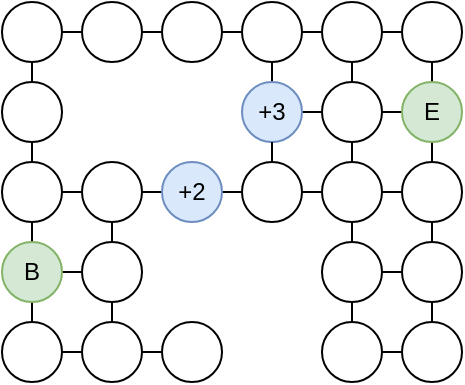 <mxfile version="24.9.1">
  <diagram name="Page-1" id="T8_Pfgg00Lvm1iwahL-D">
    <mxGraphModel dx="1434" dy="761" grid="1" gridSize="10" guides="1" tooltips="1" connect="1" arrows="1" fold="1" page="1" pageScale="1" pageWidth="850" pageHeight="1100" background="none" math="0" shadow="0">
      <root>
        <mxCell id="0" />
        <mxCell id="1" parent="0" />
        <mxCell id="zwHaXnJJu50ZExK3UD_E-3" style="edgeStyle=orthogonalEdgeStyle;rounded=0;orthogonalLoop=1;jettySize=auto;html=1;exitX=1;exitY=0.5;exitDx=0;exitDy=0;entryX=0;entryY=0.5;entryDx=0;entryDy=0;endArrow=none;endFill=0;" parent="1" source="qssM28EAout3t3XQj-o4-5" target="qssM28EAout3t3XQj-o4-8" edge="1">
          <mxGeometry relative="1" as="geometry" />
        </mxCell>
        <mxCell id="qssM28EAout3t3XQj-o4-5" value="" style="ellipse;whiteSpace=wrap;html=1;aspect=fixed;labelBackgroundColor=none;rounded=0;" parent="1" vertex="1">
          <mxGeometry x="280" y="240" width="30" height="30" as="geometry" />
        </mxCell>
        <mxCell id="zwHaXnJJu50ZExK3UD_E-4" style="edgeStyle=orthogonalEdgeStyle;rounded=0;orthogonalLoop=1;jettySize=auto;html=1;exitX=1;exitY=0.5;exitDx=0;exitDy=0;entryX=0;entryY=0.5;entryDx=0;entryDy=0;endArrow=none;endFill=0;" parent="1" source="qssM28EAout3t3XQj-o4-8" target="qssM28EAout3t3XQj-o4-9" edge="1">
          <mxGeometry relative="1" as="geometry" />
        </mxCell>
        <mxCell id="qssM28EAout3t3XQj-o4-8" value="" style="ellipse;whiteSpace=wrap;html=1;aspect=fixed;labelBackgroundColor=none;rounded=0;" parent="1" vertex="1">
          <mxGeometry x="320" y="240" width="30" height="30" as="geometry" />
        </mxCell>
        <mxCell id="zwHaXnJJu50ZExK3UD_E-5" style="edgeStyle=orthogonalEdgeStyle;rounded=0;orthogonalLoop=1;jettySize=auto;html=1;exitX=1;exitY=0.5;exitDx=0;exitDy=0;entryX=0;entryY=0.5;entryDx=0;entryDy=0;endArrow=none;endFill=0;" parent="1" source="qssM28EAout3t3XQj-o4-9" target="qssM28EAout3t3XQj-o4-24" edge="1">
          <mxGeometry relative="1" as="geometry" />
        </mxCell>
        <mxCell id="qssM28EAout3t3XQj-o4-9" value="" style="ellipse;whiteSpace=wrap;html=1;aspect=fixed;labelBackgroundColor=none;rounded=0;" parent="1" vertex="1">
          <mxGeometry x="360" y="240" width="30" height="30" as="geometry" />
        </mxCell>
        <mxCell id="zwHaXnJJu50ZExK3UD_E-18" style="edgeStyle=orthogonalEdgeStyle;rounded=0;orthogonalLoop=1;jettySize=auto;html=1;exitX=0.5;exitY=0;exitDx=0;exitDy=0;entryX=0.5;entryY=1;entryDx=0;entryDy=0;endArrow=none;endFill=0;" parent="1" source="qssM28EAout3t3XQj-o4-15" target="qssM28EAout3t3XQj-o4-5" edge="1">
          <mxGeometry relative="1" as="geometry" />
        </mxCell>
        <mxCell id="zwHaXnJJu50ZExK3UD_E-19" style="edgeStyle=orthogonalEdgeStyle;rounded=0;orthogonalLoop=1;jettySize=auto;html=1;exitX=0.5;exitY=1;exitDx=0;exitDy=0;entryX=0.5;entryY=0;entryDx=0;entryDy=0;endArrow=none;endFill=0;" parent="1" source="qssM28EAout3t3XQj-o4-15" target="qssM28EAout3t3XQj-o4-17" edge="1">
          <mxGeometry relative="1" as="geometry" />
        </mxCell>
        <mxCell id="qssM28EAout3t3XQj-o4-15" value="" style="ellipse;whiteSpace=wrap;html=1;aspect=fixed;labelBackgroundColor=none;rounded=0;" parent="1" vertex="1">
          <mxGeometry x="280" y="280" width="30" height="30" as="geometry" />
        </mxCell>
        <mxCell id="zwHaXnJJu50ZExK3UD_E-20" style="edgeStyle=orthogonalEdgeStyle;rounded=0;orthogonalLoop=1;jettySize=auto;html=1;exitX=1;exitY=0.5;exitDx=0;exitDy=0;entryX=0;entryY=0.5;entryDx=0;entryDy=0;endArrow=none;endFill=0;" parent="1" source="qssM28EAout3t3XQj-o4-17" target="qssM28EAout3t3XQj-o4-20" edge="1">
          <mxGeometry relative="1" as="geometry" />
        </mxCell>
        <mxCell id="qssM28EAout3t3XQj-o4-17" value="" style="ellipse;whiteSpace=wrap;html=1;aspect=fixed;labelBackgroundColor=none;rounded=0;" parent="1" vertex="1">
          <mxGeometry x="280" y="320" width="30" height="30" as="geometry" />
        </mxCell>
        <mxCell id="zwHaXnJJu50ZExK3UD_E-36" style="edgeStyle=orthogonalEdgeStyle;rounded=0;orthogonalLoop=1;jettySize=auto;html=1;exitX=0.5;exitY=1;exitDx=0;exitDy=0;entryX=0.5;entryY=0;entryDx=0;entryDy=0;endArrow=none;endFill=0;" parent="1" source="qssM28EAout3t3XQj-o4-20" target="qssM28EAout3t3XQj-o4-50" edge="1">
          <mxGeometry relative="1" as="geometry" />
        </mxCell>
        <mxCell id="qssM28EAout3t3XQj-o4-20" value="" style="ellipse;whiteSpace=wrap;html=1;aspect=fixed;labelBackgroundColor=none;rounded=0;" parent="1" vertex="1">
          <mxGeometry x="320" y="320" width="30" height="30" as="geometry" />
        </mxCell>
        <mxCell id="zwHaXnJJu50ZExK3UD_E-23" style="edgeStyle=orthogonalEdgeStyle;rounded=0;orthogonalLoop=1;jettySize=auto;html=1;exitX=0;exitY=0.5;exitDx=0;exitDy=0;entryX=1;entryY=0.5;entryDx=0;entryDy=0;endArrow=none;endFill=0;" parent="1" source="qssM28EAout3t3XQj-o4-21" target="qssM28EAout3t3XQj-o4-20" edge="1">
          <mxGeometry relative="1" as="geometry" />
        </mxCell>
        <mxCell id="zwHaXnJJu50ZExK3UD_E-24" style="edgeStyle=orthogonalEdgeStyle;rounded=0;orthogonalLoop=1;jettySize=auto;html=1;exitX=1;exitY=0.5;exitDx=0;exitDy=0;entryX=0;entryY=0.5;entryDx=0;entryDy=0;endArrow=none;endFill=0;" parent="1" source="qssM28EAout3t3XQj-o4-21" target="qssM28EAout3t3XQj-o4-32" edge="1">
          <mxGeometry relative="1" as="geometry" />
        </mxCell>
        <mxCell id="qssM28EAout3t3XQj-o4-21" value="+2" style="ellipse;whiteSpace=wrap;html=1;aspect=fixed;labelBackgroundColor=none;rounded=0;fillColor=#dae8fc;strokeColor=#6c8ebf;" parent="1" vertex="1">
          <mxGeometry x="360" y="320" width="30" height="30" as="geometry" />
        </mxCell>
        <mxCell id="zwHaXnJJu50ZExK3UD_E-6" style="edgeStyle=orthogonalEdgeStyle;rounded=0;orthogonalLoop=1;jettySize=auto;html=1;exitX=1;exitY=0.5;exitDx=0;exitDy=0;entryX=0;entryY=0.5;entryDx=0;entryDy=0;endArrow=none;endFill=0;" parent="1" source="qssM28EAout3t3XQj-o4-24" target="qssM28EAout3t3XQj-o4-25" edge="1">
          <mxGeometry relative="1" as="geometry" />
        </mxCell>
        <mxCell id="qssM28EAout3t3XQj-o4-24" value="" style="ellipse;whiteSpace=wrap;html=1;aspect=fixed;labelBackgroundColor=none;rounded=0;" parent="1" vertex="1">
          <mxGeometry x="400" y="240" width="30" height="30" as="geometry" />
        </mxCell>
        <mxCell id="zwHaXnJJu50ZExK3UD_E-7" style="edgeStyle=orthogonalEdgeStyle;rounded=0;orthogonalLoop=1;jettySize=auto;html=1;exitX=1;exitY=0.5;exitDx=0;exitDy=0;entryX=0;entryY=0.5;entryDx=0;entryDy=0;endArrow=none;endFill=0;" parent="1" source="qssM28EAout3t3XQj-o4-25" target="qssM28EAout3t3XQj-o4-28" edge="1">
          <mxGeometry relative="1" as="geometry" />
        </mxCell>
        <mxCell id="qssM28EAout3t3XQj-o4-25" value="" style="ellipse;whiteSpace=wrap;html=1;aspect=fixed;labelBackgroundColor=none;rounded=0;" parent="1" vertex="1">
          <mxGeometry x="440" y="240" width="30" height="30" as="geometry" />
        </mxCell>
        <mxCell id="zwHaXnJJu50ZExK3UD_E-8" style="edgeStyle=orthogonalEdgeStyle;rounded=0;orthogonalLoop=1;jettySize=auto;html=1;exitX=0.5;exitY=1;exitDx=0;exitDy=0;entryX=0.5;entryY=0;entryDx=0;entryDy=0;endArrow=none;endFill=0;" parent="1" source="qssM28EAout3t3XQj-o4-28" target="qssM28EAout3t3XQj-o4-34" edge="1">
          <mxGeometry relative="1" as="geometry" />
        </mxCell>
        <mxCell id="qssM28EAout3t3XQj-o4-28" value="" style="ellipse;whiteSpace=wrap;html=1;aspect=fixed;labelBackgroundColor=none;rounded=0;" parent="1" vertex="1">
          <mxGeometry x="480" y="240" width="30" height="30" as="geometry" />
        </mxCell>
        <mxCell id="zwHaXnJJu50ZExK3UD_E-10" style="edgeStyle=orthogonalEdgeStyle;rounded=0;orthogonalLoop=1;jettySize=auto;html=1;exitX=0.5;exitY=0;exitDx=0;exitDy=0;entryX=0.5;entryY=1;entryDx=0;entryDy=0;endArrow=none;endFill=0;" parent="1" source="qssM28EAout3t3XQj-o4-30" target="qssM28EAout3t3XQj-o4-24" edge="1">
          <mxGeometry relative="1" as="geometry" />
        </mxCell>
        <mxCell id="zwHaXnJJu50ZExK3UD_E-11" style="edgeStyle=orthogonalEdgeStyle;rounded=0;orthogonalLoop=1;jettySize=auto;html=1;exitX=1;exitY=0.5;exitDx=0;exitDy=0;entryX=0;entryY=0.5;entryDx=0;entryDy=0;endArrow=none;endFill=0;" parent="1" source="qssM28EAout3t3XQj-o4-30" target="qssM28EAout3t3XQj-o4-31" edge="1">
          <mxGeometry relative="1" as="geometry" />
        </mxCell>
        <mxCell id="qssM28EAout3t3XQj-o4-30" value="+3" style="ellipse;whiteSpace=wrap;html=1;aspect=fixed;labelBackgroundColor=none;rounded=0;fillColor=#dae8fc;strokeColor=#6c8ebf;" parent="1" vertex="1">
          <mxGeometry x="400" y="280" width="30" height="30" as="geometry" />
        </mxCell>
        <mxCell id="zwHaXnJJu50ZExK3UD_E-9" style="edgeStyle=orthogonalEdgeStyle;rounded=0;orthogonalLoop=1;jettySize=auto;html=1;exitX=0.5;exitY=0;exitDx=0;exitDy=0;entryX=0.5;entryY=1;entryDx=0;entryDy=0;endArrow=none;endFill=0;" parent="1" source="qssM28EAout3t3XQj-o4-31" target="qssM28EAout3t3XQj-o4-25" edge="1">
          <mxGeometry relative="1" as="geometry" />
        </mxCell>
        <mxCell id="zwHaXnJJu50ZExK3UD_E-12" style="edgeStyle=orthogonalEdgeStyle;rounded=0;orthogonalLoop=1;jettySize=auto;html=1;exitX=1;exitY=0.5;exitDx=0;exitDy=0;entryX=0;entryY=0.5;entryDx=0;entryDy=0;endArrow=none;endFill=0;" parent="1" source="qssM28EAout3t3XQj-o4-31" target="qssM28EAout3t3XQj-o4-34" edge="1">
          <mxGeometry relative="1" as="geometry" />
        </mxCell>
        <mxCell id="zwHaXnJJu50ZExK3UD_E-26" style="edgeStyle=orthogonalEdgeStyle;rounded=0;orthogonalLoop=1;jettySize=auto;html=1;exitX=0.5;exitY=1;exitDx=0;exitDy=0;entryX=0.5;entryY=0;entryDx=0;entryDy=0;endArrow=none;endFill=0;" parent="1" source="qssM28EAout3t3XQj-o4-31" target="qssM28EAout3t3XQj-o4-33" edge="1">
          <mxGeometry relative="1" as="geometry" />
        </mxCell>
        <mxCell id="qssM28EAout3t3XQj-o4-31" value="" style="ellipse;whiteSpace=wrap;html=1;aspect=fixed;labelBackgroundColor=none;rounded=0;" parent="1" vertex="1">
          <mxGeometry x="440" y="280" width="30" height="30" as="geometry" />
        </mxCell>
        <mxCell id="zwHaXnJJu50ZExK3UD_E-25" style="edgeStyle=orthogonalEdgeStyle;rounded=0;orthogonalLoop=1;jettySize=auto;html=1;exitX=0.5;exitY=0;exitDx=0;exitDy=0;entryX=0.5;entryY=1;entryDx=0;entryDy=0;endArrow=none;endFill=0;" parent="1" source="qssM28EAout3t3XQj-o4-32" target="qssM28EAout3t3XQj-o4-30" edge="1">
          <mxGeometry relative="1" as="geometry" />
        </mxCell>
        <mxCell id="qssM28EAout3t3XQj-o4-32" value="" style="ellipse;whiteSpace=wrap;html=1;aspect=fixed;labelBackgroundColor=none;rounded=0;" parent="1" vertex="1">
          <mxGeometry x="400" y="320" width="30" height="30" as="geometry" />
        </mxCell>
        <mxCell id="zwHaXnJJu50ZExK3UD_E-27" style="edgeStyle=orthogonalEdgeStyle;rounded=0;orthogonalLoop=1;jettySize=auto;html=1;exitX=0;exitY=0.5;exitDx=0;exitDy=0;entryX=1;entryY=0.5;entryDx=0;entryDy=0;endArrow=none;endFill=0;" parent="1" source="qssM28EAout3t3XQj-o4-33" target="qssM28EAout3t3XQj-o4-32" edge="1">
          <mxGeometry relative="1" as="geometry" />
        </mxCell>
        <mxCell id="zwHaXnJJu50ZExK3UD_E-28" style="edgeStyle=orthogonalEdgeStyle;rounded=0;orthogonalLoop=1;jettySize=auto;html=1;exitX=1;exitY=0.5;exitDx=0;exitDy=0;entryX=0;entryY=0.5;entryDx=0;entryDy=0;endArrow=none;endFill=0;" parent="1" source="qssM28EAout3t3XQj-o4-33" target="qssM28EAout3t3XQj-o4-36" edge="1">
          <mxGeometry relative="1" as="geometry" />
        </mxCell>
        <mxCell id="qssM28EAout3t3XQj-o4-33" value="" style="ellipse;whiteSpace=wrap;html=1;aspect=fixed;labelBackgroundColor=none;rounded=0;" parent="1" vertex="1">
          <mxGeometry x="440" y="320" width="30" height="30" as="geometry" />
        </mxCell>
        <mxCell id="KW0lhoeMPLgfjv_lAW3Y-2" style="edgeStyle=orthogonalEdgeStyle;rounded=0;orthogonalLoop=1;jettySize=auto;html=1;exitX=0.5;exitY=1;exitDx=0;exitDy=0;entryX=0.5;entryY=0;entryDx=0;entryDy=0;endArrow=none;endFill=0;" parent="1" source="qssM28EAout3t3XQj-o4-34" target="qssM28EAout3t3XQj-o4-36" edge="1">
          <mxGeometry relative="1" as="geometry" />
        </mxCell>
        <mxCell id="qssM28EAout3t3XQj-o4-34" value="E" style="ellipse;whiteSpace=wrap;html=1;aspect=fixed;labelBackgroundColor=none;rounded=0;fillColor=#d5e8d4;strokeColor=#82b366;" parent="1" vertex="1">
          <mxGeometry x="480" y="280" width="30" height="30" as="geometry" />
        </mxCell>
        <mxCell id="zwHaXnJJu50ZExK3UD_E-29" style="edgeStyle=orthogonalEdgeStyle;rounded=0;orthogonalLoop=1;jettySize=auto;html=1;exitX=0.5;exitY=1;exitDx=0;exitDy=0;entryX=0.5;entryY=0;entryDx=0;entryDy=0;endArrow=none;endFill=0;" parent="1" source="qssM28EAout3t3XQj-o4-36" target="qssM28EAout3t3XQj-o4-74" edge="1">
          <mxGeometry relative="1" as="geometry" />
        </mxCell>
        <mxCell id="qssM28EAout3t3XQj-o4-36" value="" style="ellipse;whiteSpace=wrap;html=1;aspect=fixed;labelBackgroundColor=none;rounded=0;" parent="1" vertex="1">
          <mxGeometry x="480" y="320" width="30" height="30" as="geometry" />
        </mxCell>
        <mxCell id="zwHaXnJJu50ZExK3UD_E-38" style="edgeStyle=orthogonalEdgeStyle;rounded=0;orthogonalLoop=1;jettySize=auto;html=1;exitX=1;exitY=0.5;exitDx=0;exitDy=0;entryX=0;entryY=0.5;entryDx=0;entryDy=0;endArrow=none;endFill=0;" parent="1" source="qssM28EAout3t3XQj-o4-47" target="qssM28EAout3t3XQj-o4-50" edge="1">
          <mxGeometry relative="1" as="geometry" />
        </mxCell>
        <mxCell id="zwHaXnJJu50ZExK3UD_E-39" style="edgeStyle=orthogonalEdgeStyle;rounded=0;orthogonalLoop=1;jettySize=auto;html=1;exitX=0.5;exitY=0;exitDx=0;exitDy=0;entryX=0.5;entryY=1;entryDx=0;entryDy=0;endArrow=none;endFill=0;" parent="1" source="qssM28EAout3t3XQj-o4-47" target="qssM28EAout3t3XQj-o4-17" edge="1">
          <mxGeometry relative="1" as="geometry" />
        </mxCell>
        <mxCell id="zwHaXnJJu50ZExK3UD_E-40" style="edgeStyle=orthogonalEdgeStyle;rounded=0;orthogonalLoop=1;jettySize=auto;html=1;exitX=0.5;exitY=1;exitDx=0;exitDy=0;entryX=0.5;entryY=0;entryDx=0;entryDy=0;endArrow=none;endFill=0;" parent="1" source="qssM28EAout3t3XQj-o4-47" target="qssM28EAout3t3XQj-o4-49" edge="1">
          <mxGeometry relative="1" as="geometry" />
        </mxCell>
        <mxCell id="qssM28EAout3t3XQj-o4-47" value="B" style="ellipse;whiteSpace=wrap;html=1;aspect=fixed;labelBackgroundColor=none;rounded=0;fillColor=#d5e8d4;strokeColor=#82b366;" parent="1" vertex="1">
          <mxGeometry x="280" y="360" width="30" height="30" as="geometry" />
        </mxCell>
        <mxCell id="zwHaXnJJu50ZExK3UD_E-42" style="edgeStyle=orthogonalEdgeStyle;rounded=0;orthogonalLoop=1;jettySize=auto;html=1;exitX=1;exitY=0.5;exitDx=0;exitDy=0;entryX=0;entryY=0.5;entryDx=0;entryDy=0;endArrow=none;endFill=0;" parent="1" source="qssM28EAout3t3XQj-o4-49" target="qssM28EAout3t3XQj-o4-52" edge="1">
          <mxGeometry relative="1" as="geometry" />
        </mxCell>
        <mxCell id="qssM28EAout3t3XQj-o4-49" value="" style="ellipse;whiteSpace=wrap;html=1;aspect=fixed;labelBackgroundColor=none;rounded=0;" parent="1" vertex="1">
          <mxGeometry x="280" y="400" width="30" height="30" as="geometry" />
        </mxCell>
        <mxCell id="zwHaXnJJu50ZExK3UD_E-41" style="edgeStyle=orthogonalEdgeStyle;rounded=0;orthogonalLoop=1;jettySize=auto;html=1;exitX=0.5;exitY=1;exitDx=0;exitDy=0;entryX=0.5;entryY=0;entryDx=0;entryDy=0;endArrow=none;endFill=0;" parent="1" source="qssM28EAout3t3XQj-o4-50" target="qssM28EAout3t3XQj-o4-52" edge="1">
          <mxGeometry relative="1" as="geometry" />
        </mxCell>
        <mxCell id="qssM28EAout3t3XQj-o4-50" value="" style="ellipse;whiteSpace=wrap;html=1;aspect=fixed;labelBackgroundColor=none;rounded=0;" parent="1" vertex="1">
          <mxGeometry x="320" y="360" width="30" height="30" as="geometry" />
        </mxCell>
        <mxCell id="5ESL9h65KhCelp-KkPGT-2" style="edgeStyle=orthogonalEdgeStyle;rounded=0;orthogonalLoop=1;jettySize=auto;html=1;exitX=1;exitY=0.5;exitDx=0;exitDy=0;entryX=0;entryY=0.5;entryDx=0;entryDy=0;endArrow=none;endFill=0;" parent="1" source="qssM28EAout3t3XQj-o4-52" target="qssM28EAout3t3XQj-o4-69" edge="1">
          <mxGeometry relative="1" as="geometry" />
        </mxCell>
        <mxCell id="qssM28EAout3t3XQj-o4-52" value="" style="ellipse;whiteSpace=wrap;html=1;aspect=fixed;labelBackgroundColor=none;rounded=0;" parent="1" vertex="1">
          <mxGeometry x="320" y="400" width="30" height="30" as="geometry" />
        </mxCell>
        <mxCell id="qssM28EAout3t3XQj-o4-69" value="" style="ellipse;whiteSpace=wrap;html=1;aspect=fixed;labelBackgroundColor=none;rounded=0;" parent="1" vertex="1">
          <mxGeometry x="360" y="400" width="30" height="30" as="geometry" />
        </mxCell>
        <mxCell id="zwHaXnJJu50ZExK3UD_E-31" style="edgeStyle=orthogonalEdgeStyle;rounded=0;orthogonalLoop=1;jettySize=auto;html=1;exitX=0.5;exitY=0;exitDx=0;exitDy=0;entryX=0.5;entryY=1;entryDx=0;entryDy=0;endArrow=none;endFill=0;" parent="1" source="qssM28EAout3t3XQj-o4-71" target="qssM28EAout3t3XQj-o4-33" edge="1">
          <mxGeometry relative="1" as="geometry" />
        </mxCell>
        <mxCell id="qssM28EAout3t3XQj-o4-71" value="" style="ellipse;whiteSpace=wrap;html=1;aspect=fixed;labelBackgroundColor=none;rounded=0;" parent="1" vertex="1">
          <mxGeometry x="440" y="360" width="30" height="30" as="geometry" />
        </mxCell>
        <mxCell id="5ESL9h65KhCelp-KkPGT-5" style="edgeStyle=orthogonalEdgeStyle;rounded=0;orthogonalLoop=1;jettySize=auto;html=1;exitX=0.5;exitY=0;exitDx=0;exitDy=0;entryX=0.5;entryY=1;entryDx=0;entryDy=0;endArrow=none;endFill=0;" parent="1" source="qssM28EAout3t3XQj-o4-73" target="qssM28EAout3t3XQj-o4-71" edge="1">
          <mxGeometry relative="1" as="geometry" />
        </mxCell>
        <mxCell id="KW0lhoeMPLgfjv_lAW3Y-1" style="edgeStyle=orthogonalEdgeStyle;rounded=0;orthogonalLoop=1;jettySize=auto;html=1;exitX=1;exitY=0.5;exitDx=0;exitDy=0;entryX=0;entryY=0.5;entryDx=0;entryDy=0;endArrow=none;endFill=0;" parent="1" source="qssM28EAout3t3XQj-o4-73" target="qssM28EAout3t3XQj-o4-76" edge="1">
          <mxGeometry relative="1" as="geometry" />
        </mxCell>
        <mxCell id="qssM28EAout3t3XQj-o4-73" value="" style="ellipse;whiteSpace=wrap;html=1;aspect=fixed;labelBackgroundColor=none;rounded=0;" parent="1" vertex="1">
          <mxGeometry x="440" y="400" width="30" height="30" as="geometry" />
        </mxCell>
        <mxCell id="zwHaXnJJu50ZExK3UD_E-30" style="edgeStyle=orthogonalEdgeStyle;rounded=0;orthogonalLoop=1;jettySize=auto;html=1;exitX=0;exitY=0.5;exitDx=0;exitDy=0;entryX=1;entryY=0.5;entryDx=0;entryDy=0;endArrow=none;endFill=0;" parent="1" source="qssM28EAout3t3XQj-o4-74" target="qssM28EAout3t3XQj-o4-71" edge="1">
          <mxGeometry relative="1" as="geometry" />
        </mxCell>
        <mxCell id="qssM28EAout3t3XQj-o4-74" value="" style="ellipse;whiteSpace=wrap;html=1;aspect=fixed;labelBackgroundColor=none;rounded=0;" parent="1" vertex="1">
          <mxGeometry x="480" y="360" width="30" height="30" as="geometry" />
        </mxCell>
        <mxCell id="5ESL9h65KhCelp-KkPGT-7" style="edgeStyle=orthogonalEdgeStyle;rounded=0;orthogonalLoop=1;jettySize=auto;html=1;exitX=0.5;exitY=0;exitDx=0;exitDy=0;entryX=0.5;entryY=1;entryDx=0;entryDy=0;endArrow=none;endFill=0;" parent="1" source="qssM28EAout3t3XQj-o4-76" target="qssM28EAout3t3XQj-o4-74" edge="1">
          <mxGeometry relative="1" as="geometry" />
        </mxCell>
        <mxCell id="qssM28EAout3t3XQj-o4-76" value="" style="ellipse;whiteSpace=wrap;html=1;aspect=fixed;labelBackgroundColor=none;rounded=0;" parent="1" vertex="1">
          <mxGeometry x="480" y="400" width="30" height="30" as="geometry" />
        </mxCell>
      </root>
    </mxGraphModel>
  </diagram>
</mxfile>
